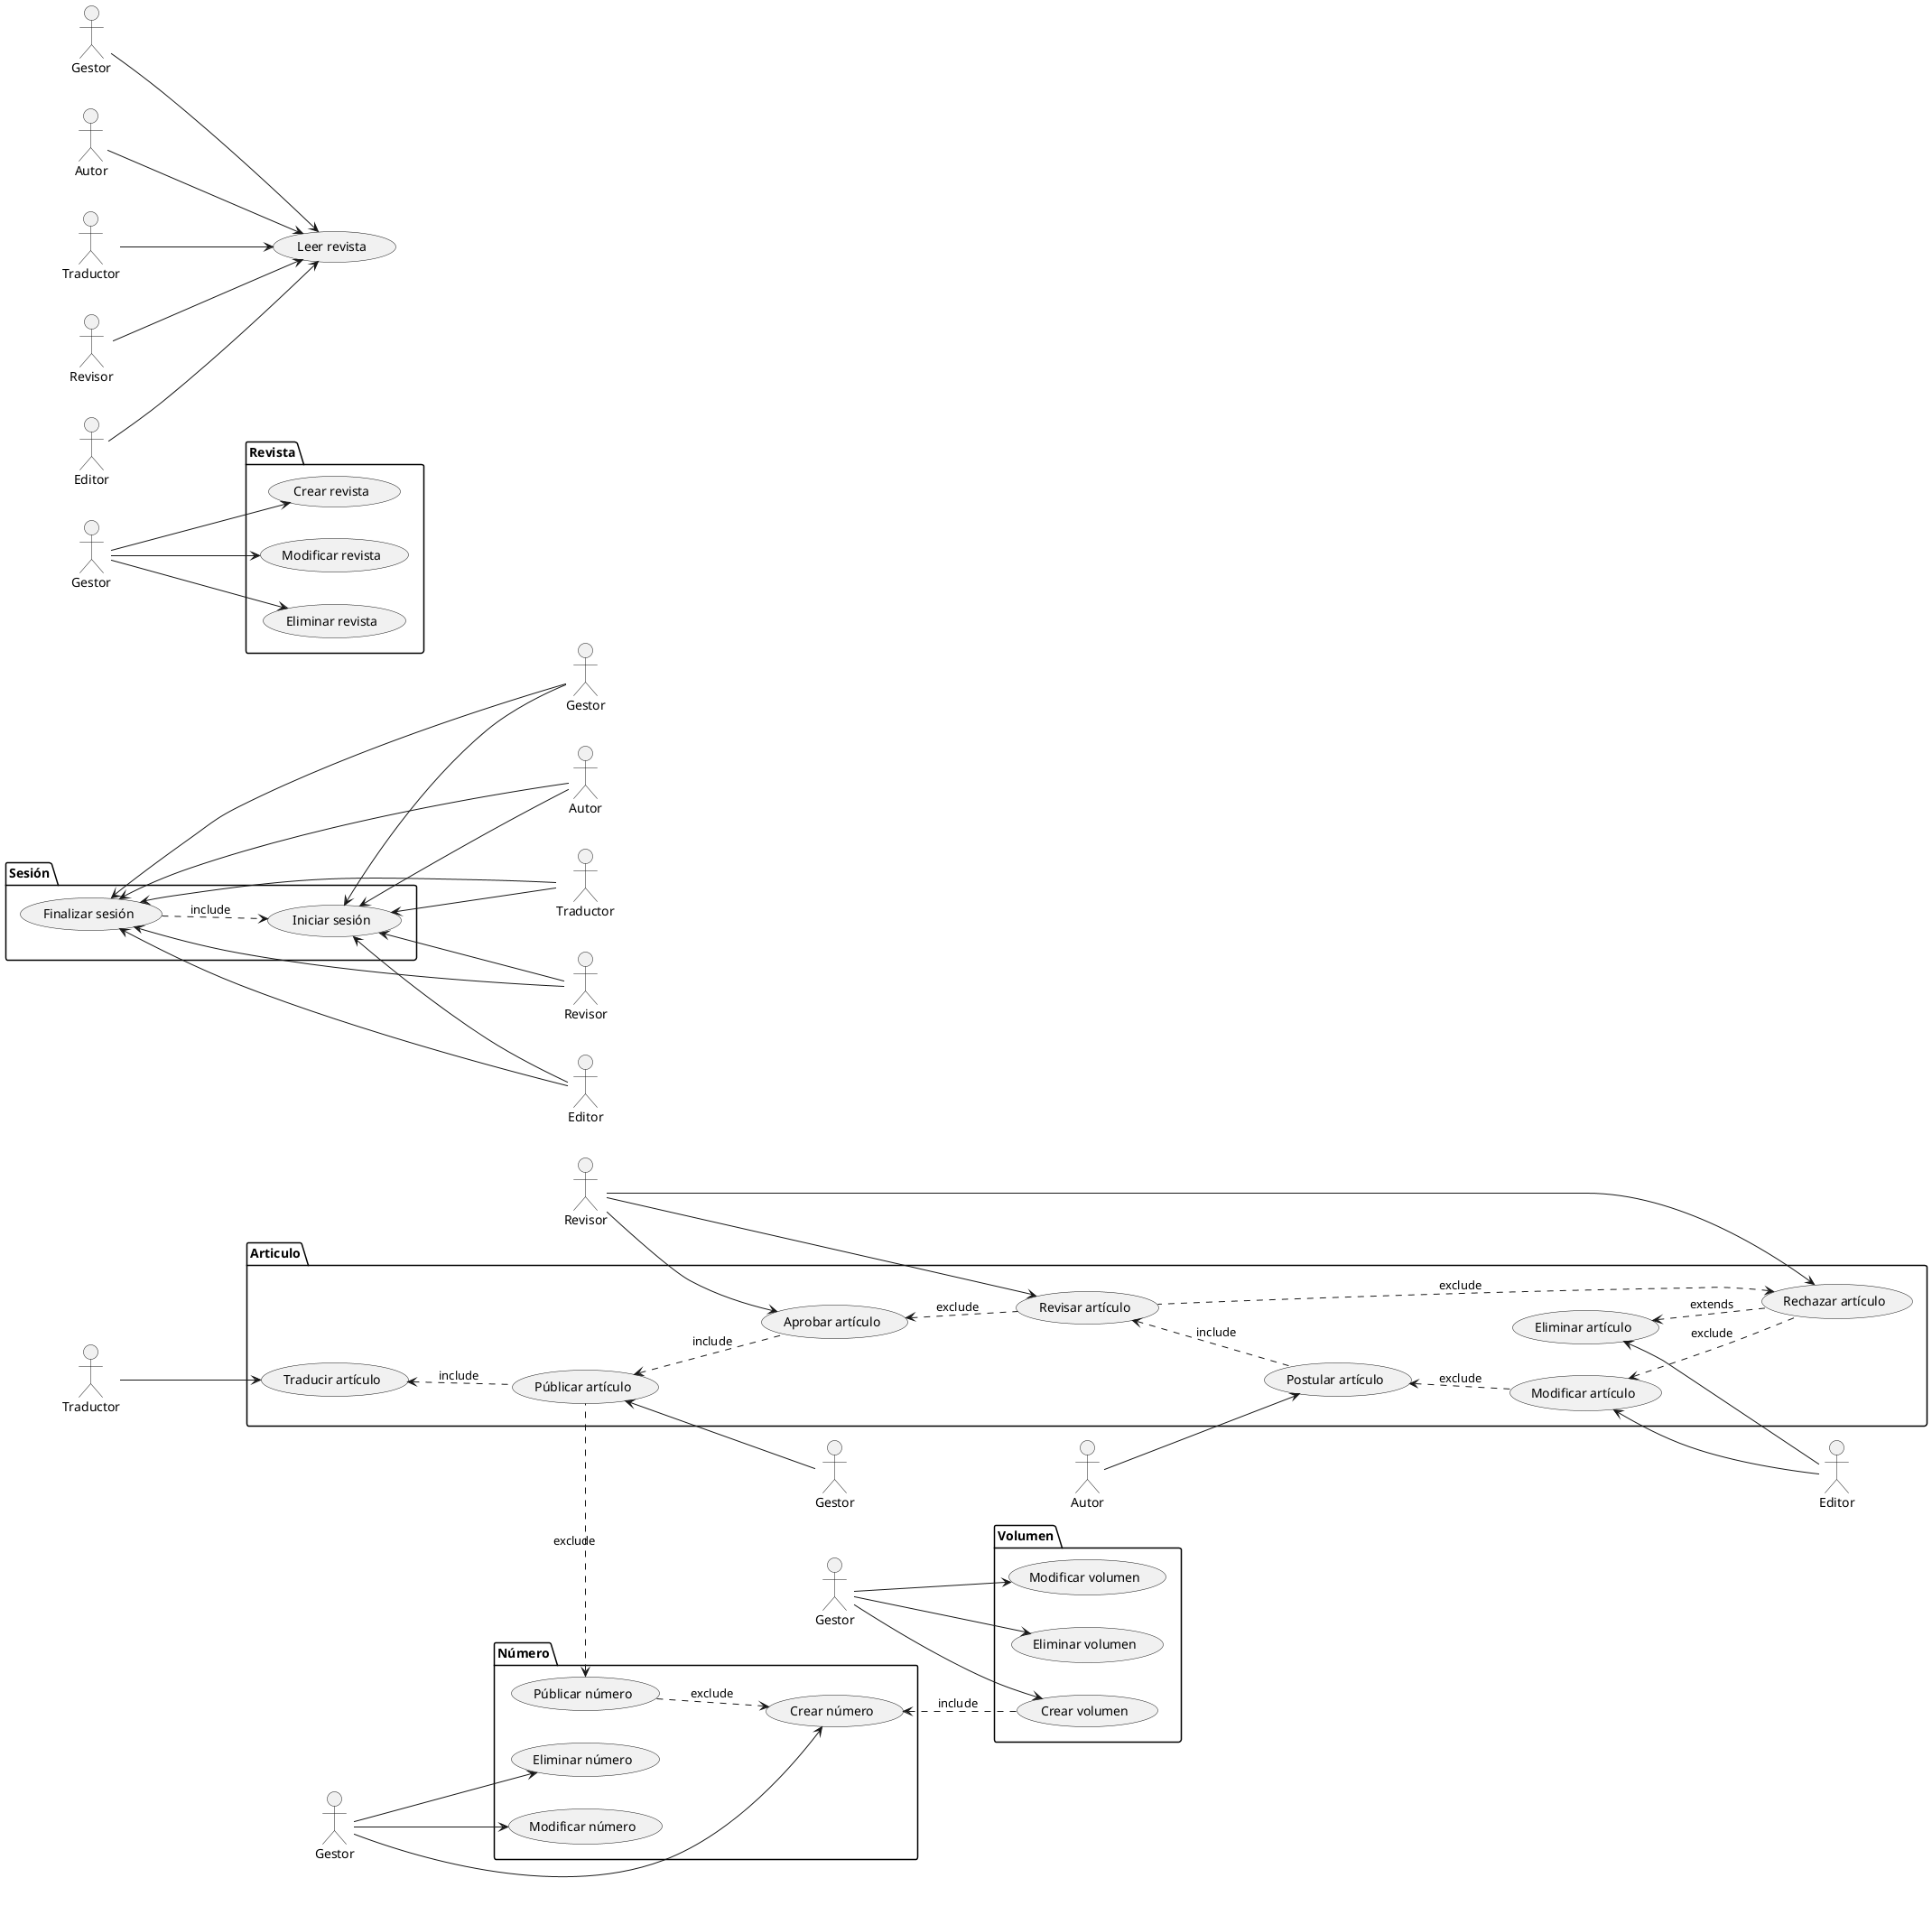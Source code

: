 @startuml casosDeUso
left to right direction
actor "Gestor" as GS
actor "Autor" as AU
actor "Traductor" as TR
actor "Revisor" as RV
actor "Editor" as ED
actor "Gestor" as GS1
actor "Autor" as AU1
actor "Traductor" as TR1
actor "Revisor" as RV1
actor "Editor" as ED1
actor "Gestor" as GS2
actor "Gestor" as GS3
actor "Gestor" as GS4
actor "Gestor" as GS5
actor "Autor" as AU5
actor "Traductor" as TR5
actor "Revisor" as RV5
actor "Editor" as ED5
 usecase "Leer revista" as read
 package Sesión{
  usecase "Iniciar sesión" as login
  usecase "Finalizar sesión" as logout
}
  package Revista {
    usecase "Crear revista" as createR
    usecase "Modificar revista" as updateR
    usecase "Eliminar revista" as deleteR
  }
  package Articulo {
    usecase "Públicar artículo" as createA
    usecase "Postular artículo" as postularA
    usecase "Modificar artículo" as updateA
    usecase "Eliminar artículo" as deleteA
    usecase "Aprobar artículo" as aprA
    usecase "Rechazar artículo" as rechaA
    usecase "Revisar artículo" as readA
    usecase "Traducir artículo" as traducir
  }
  package Volumen {
    usecase "Crear volumen" as createV
    usecase "Modificar volumen" as updateV
    usecase "Eliminar volumen" as deleteV
  }
  package Número {
    usecase "Crear número" as createN
    usecase "Modificar número" as updateN
    usecase "Eliminar número" as deleteN
    usecase "Públicar número" as publicarN
  }
'Package Sesion'
GS1 -u-> login
GS1 -u-> logout
AU1 -u-> login
AU1 -u-> logout
RV1 -u-> login
RV1 -u-> logout
ED1 -u-> login
ED1 -u-> logout
TR1 -u-> login
TR1 -u-> logout
'General'
GS5 --> read
AU5 --> read
RV5 --> read
ED5 --> read
TR5 --> read
'Package Número'
GS2 --> createN
GS2 --> updateN
GS2 --> deleteN
'Package Volumen'
GS3 --> createV
GS3 --> updateV
GS3 --> deleteV
'Package Volumen'
GS4 --> createR
GS4 --> updateR
GS4 --> deleteR
'package Articulo'
GS -u->createA
AU --> postularA
RV --> aprA
RV --> rechaA
RV --> readA
ED -u-> updateA
ED -u-> deleteA
TR --> traducir
(aprA) .u.> (createA) : include

(readA) .u.> (aprA) : exclude
(readA) .u.> (rechaA) : exclude
(rechaA) .u.> (updateA) : exclude

(createA) .u.> (traducir) : include
(postularA) .u.> (readA) : include
(rechaA) .u.> (deleteA) : extends
(updateA) .u.> (postularA) : exclude
(createA) .l.> (publicarN) : exclude 
(publicarN) ..> (createN) : exclude 
(logout) .d.> (login) : include
(createV) .u.> (createN) : include
@enduml  
